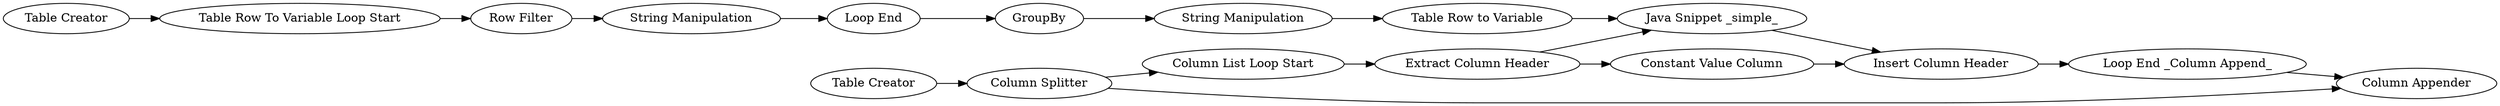 digraph {
	9 -> 19
	17 -> 15
	8 -> 15
	12 -> 13
	7 -> 8
	11 -> 10
	1 -> 18
	18 -> 19
	3 -> 7
	7 -> 17
	14 -> 8
	10 -> 6
	18 -> 3
	13 -> 14
	6 -> 12
	4 -> 11
	2 -> 4
	15 -> 9
	14 [label="Table Row to Variable"]
	13 [label="String Manipulation"]
	1 [label="Table Creator"]
	7 [label="Extract Column Header"]
	9 [label="Loop End _Column Append_"]
	11 [label="Row Filter"]
	4 [label="Table Row To Variable Loop Start"]
	18 [label="Column Splitter"]
	6 [label="Loop End"]
	8 [label="Java Snippet _simple_"]
	15 [label="Insert Column Header"]
	12 [label=GroupBy]
	17 [label="Constant Value Column"]
	3 [label="Column List Loop Start"]
	2 [label="Table Creator"]
	10 [label="String Manipulation"]
	19 [label="Column Appender"]
	rankdir=LR
}
